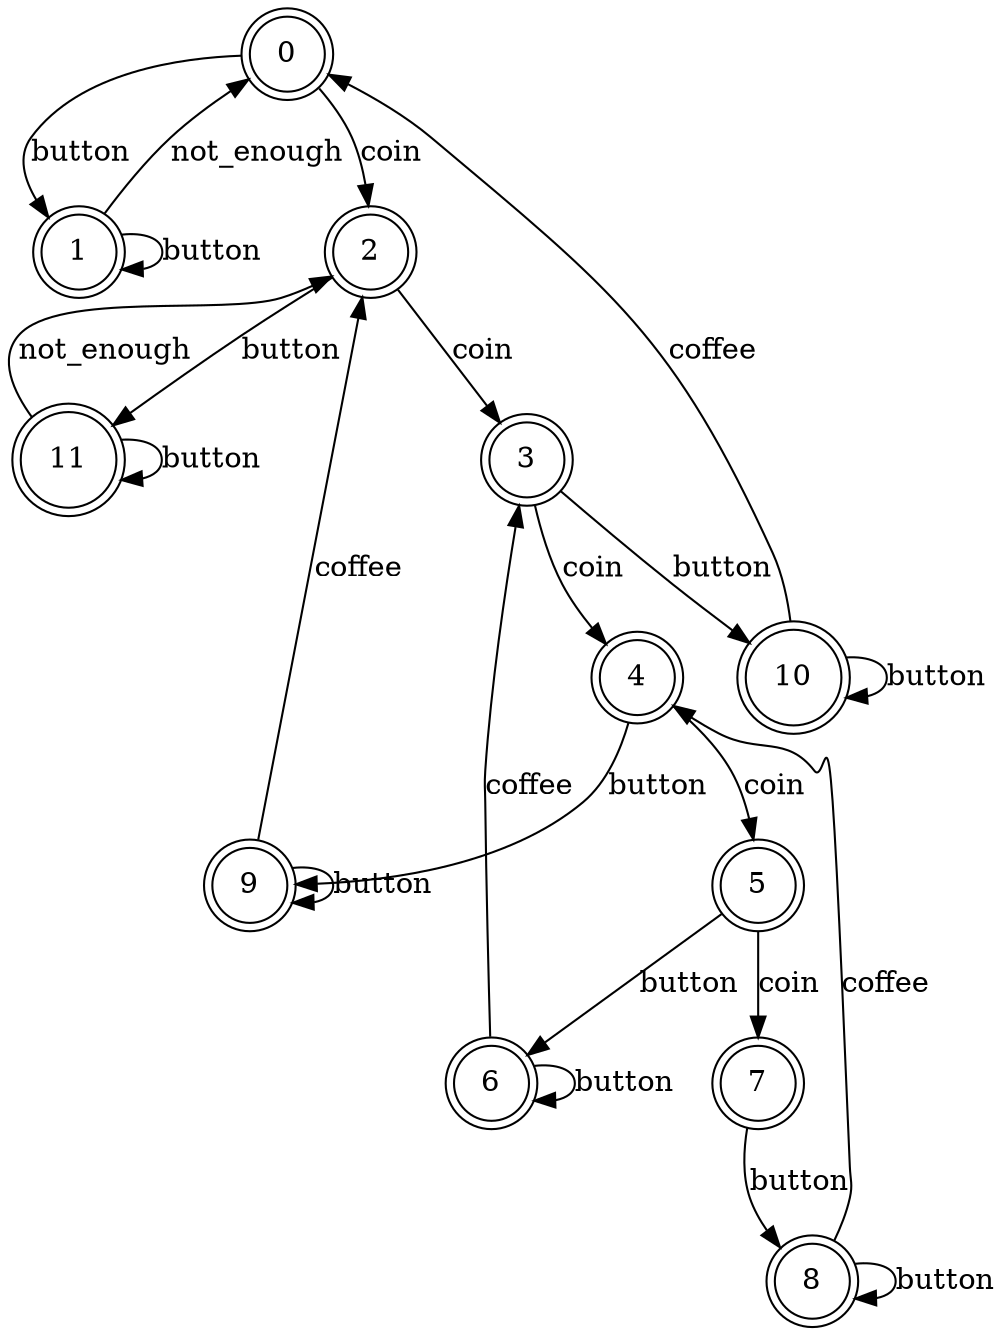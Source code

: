 digraph {
	0 [shape=doublecircle]
	1 [shape=doublecircle]
	2 [shape=doublecircle]
	3 [shape=doublecircle]
	4 [shape=doublecircle]
	5 [shape=doublecircle]
	6 [shape=doublecircle]
	7 [shape=doublecircle]
	8 [shape=doublecircle]
	9 [shape=doublecircle]
	10 [shape=doublecircle]
	11 [shape=doublecircle]
	0 -> 1 [label=button]
	0 -> 2 [label=coin]
	1 -> 1 [label=button]
	1 -> 0 [label=not_enough]
	2 -> 3 [label=coin]
	2 -> 11 [label=button]
	3 -> 4 [label=coin]
	3 -> 10 [label=button]
	4 -> 5 [label=coin]
	4 -> 9 [label=button]
	5 -> 6 [label=button]
	5 -> 7 [label=coin]
	6 -> 6 [label=button]
	6 -> 3 [label=coffee]
	7 -> 8 [label=button]
	8 -> 4 [label=coffee]
	8 -> 8 [label=button]
	9 -> 2 [label=coffee]
	9 -> 9 [label=button]
	10 -> 0 [label=coffee]
	10 -> 10 [label=button]
	11 -> 2 [label=not_enough]
	11 -> 11 [label=button]
}
